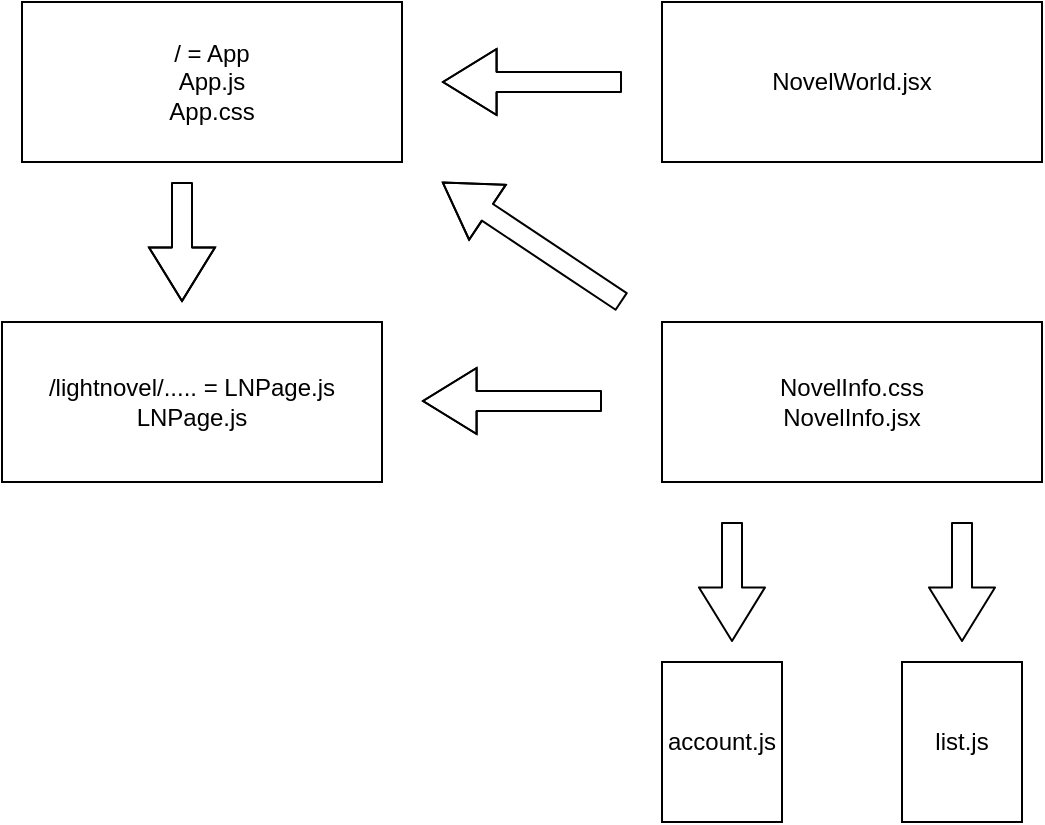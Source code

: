 <mxfile>
    <diagram id="As8xT1HVmM_xL0H-c9_n" name="Page-1">
        <mxGraphModel dx="736" dy="571" grid="1" gridSize="10" guides="1" tooltips="1" connect="1" arrows="1" fold="1" page="1" pageScale="1" pageWidth="850" pageHeight="1100" math="0" shadow="0">
            <root>
                <mxCell id="0"/>
                <mxCell id="1" parent="0"/>
                <mxCell id="3" value="/ = App&lt;br&gt;App.js&lt;br&gt;App.css" style="rounded=0;whiteSpace=wrap;html=1;" vertex="1" parent="1">
                    <mxGeometry x="150" y="80" width="190" height="80" as="geometry"/>
                </mxCell>
                <mxCell id="4" value="" style="shape=flexArrow;endArrow=classic;html=1;endWidth=22;endSize=8.6;" edge="1" parent="1">
                    <mxGeometry width="50" height="50" relative="1" as="geometry">
                        <mxPoint x="450" y="120" as="sourcePoint"/>
                        <mxPoint x="360" y="120" as="targetPoint"/>
                        <Array as="points">
                            <mxPoint x="440" y="120"/>
                        </Array>
                    </mxGeometry>
                </mxCell>
                <mxCell id="5" value="NovelWorld.jsx" style="rounded=0;whiteSpace=wrap;html=1;" vertex="1" parent="1">
                    <mxGeometry x="470" y="80" width="190" height="80" as="geometry"/>
                </mxCell>
                <mxCell id="6" value="" style="shape=flexArrow;endArrow=classic;html=1;endWidth=22;endSize=8.6;" edge="1" parent="1">
                    <mxGeometry width="50" height="50" relative="1" as="geometry">
                        <mxPoint x="230" y="170" as="sourcePoint"/>
                        <mxPoint x="230" y="230" as="targetPoint"/>
                        <Array as="points">
                            <mxPoint x="230" y="180"/>
                        </Array>
                    </mxGeometry>
                </mxCell>
                <mxCell id="7" value="/lightnovel/..... = LNPage.js&lt;br&gt;LNPage.js" style="rounded=0;whiteSpace=wrap;html=1;" vertex="1" parent="1">
                    <mxGeometry x="140" y="240" width="190" height="80" as="geometry"/>
                </mxCell>
                <mxCell id="8" value="" style="shape=flexArrow;endArrow=classic;html=1;endWidth=22;endSize=8.6;" edge="1" parent="1">
                    <mxGeometry width="50" height="50" relative="1" as="geometry">
                        <mxPoint x="440" y="279.5" as="sourcePoint"/>
                        <mxPoint x="350" y="279.5" as="targetPoint"/>
                        <Array as="points">
                            <mxPoint x="430" y="279.5"/>
                        </Array>
                    </mxGeometry>
                </mxCell>
                <mxCell id="9" value="NovelInfo.css&lt;br&gt;NovelInfo.jsx" style="rounded=0;whiteSpace=wrap;html=1;" vertex="1" parent="1">
                    <mxGeometry x="470" y="240" width="190" height="80" as="geometry"/>
                </mxCell>
                <mxCell id="11" value="" style="shape=flexArrow;endArrow=classic;html=1;endWidth=22;endSize=8.6;" edge="1" parent="1">
                    <mxGeometry width="50" height="50" relative="1" as="geometry">
                        <mxPoint x="450" y="230" as="sourcePoint"/>
                        <mxPoint x="360" y="170" as="targetPoint"/>
                        <Array as="points">
                            <mxPoint x="420" y="210"/>
                        </Array>
                    </mxGeometry>
                </mxCell>
                <mxCell id="14" value="" style="shape=flexArrow;endArrow=classic;html=1;endWidth=22;endSize=8.6;" edge="1" parent="1">
                    <mxGeometry width="50" height="50" relative="1" as="geometry">
                        <mxPoint x="505" y="340" as="sourcePoint"/>
                        <mxPoint x="505" y="400" as="targetPoint"/>
                        <Array as="points">
                            <mxPoint x="505" y="340"/>
                        </Array>
                    </mxGeometry>
                </mxCell>
                <mxCell id="15" value="" style="shape=flexArrow;endArrow=classic;html=1;endWidth=22;endSize=8.6;" edge="1" parent="1">
                    <mxGeometry width="50" height="50" relative="1" as="geometry">
                        <mxPoint x="620" y="340" as="sourcePoint"/>
                        <mxPoint x="620" y="400" as="targetPoint"/>
                        <Array as="points">
                            <mxPoint x="620" y="340"/>
                        </Array>
                    </mxGeometry>
                </mxCell>
                <mxCell id="16" value="account.js" style="rounded=0;whiteSpace=wrap;html=1;" vertex="1" parent="1">
                    <mxGeometry x="470" y="410" width="60" height="80" as="geometry"/>
                </mxCell>
                <mxCell id="17" value="list.js" style="rounded=0;whiteSpace=wrap;html=1;" vertex="1" parent="1">
                    <mxGeometry x="590" y="410" width="60" height="80" as="geometry"/>
                </mxCell>
            </root>
        </mxGraphModel>
    </diagram>
</mxfile>